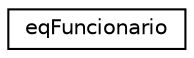 digraph "Graphical Class Hierarchy"
{
 // LATEX_PDF_SIZE
  edge [fontname="Helvetica",fontsize="10",labelfontname="Helvetica",labelfontsize="10"];
  node [fontname="Helvetica",fontsize="10",shape=record];
  rankdir="LR";
  Node0 [label="eqFuncionario",height=0.2,width=0.4,color="black", fillcolor="white", style="filled",URL="$structeq_funcionario.html",tooltip=" "];
}
